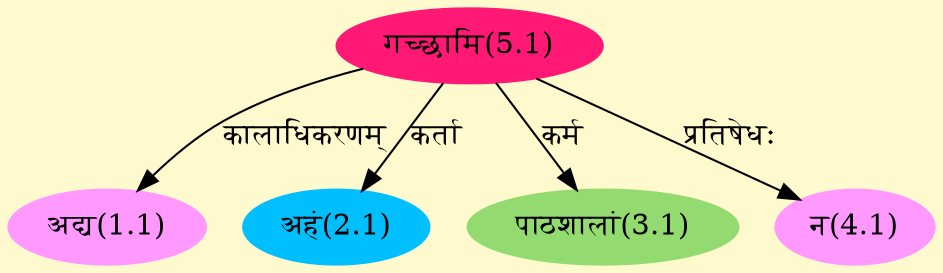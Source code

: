 digraph G{
rankdir=BT;
 compound=true;
 bgcolor="lemonchiffon1";
Node1_1 [style=filled, color="#FF99FF" label = "अद्य(1.1)"]
Node5_1 [style=filled, color="#FF1975" label = "गच्छामि(5.1)"]
Node2_1 [style=filled, color="#00BFFF" label = "अहं(2.1)"]
Node3_1 [style=filled, color="#93DB70" label = "पाठशालां(3.1)"]
Node4_1 [style=filled, color="#FF99FF" label = "न(4.1)"]
/* Start of Relations section */

Node1_1 -> Node5_1 [  label="कालाधिकरणम्"  dir="back" ]
Node2_1 -> Node5_1 [  label="कर्ता"  dir="back" ]
Node3_1 -> Node5_1 [  label="कर्म"  dir="back" ]
Node4_1 -> Node5_1 [  label="प्रतिषेधः"  dir="back" ]
}
